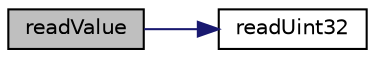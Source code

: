 digraph "readValue"
{
 // LATEX_PDF_SIZE
  edge [fontname="Helvetica",fontsize="10",labelfontname="Helvetica",labelfontsize="10"];
  node [fontname="Helvetica",fontsize="10",shape=record];
  rankdir="LR";
  Node1 [label="readValue",height=0.2,width=0.4,color="black", fillcolor="grey75", style="filled", fontcolor="black",tooltip=" "];
  Node1 -> Node2 [color="midnightblue",fontsize="10",style="solid",fontname="Helvetica"];
  Node2 [label="readUint32",height=0.2,width=0.4,color="black", fillcolor="white", style="filled",URL="$namespacepFlow.html#a0c09d609fdab431b8f9cf7bc2f6af9f4",tooltip="Convert word to uint32."];
}
